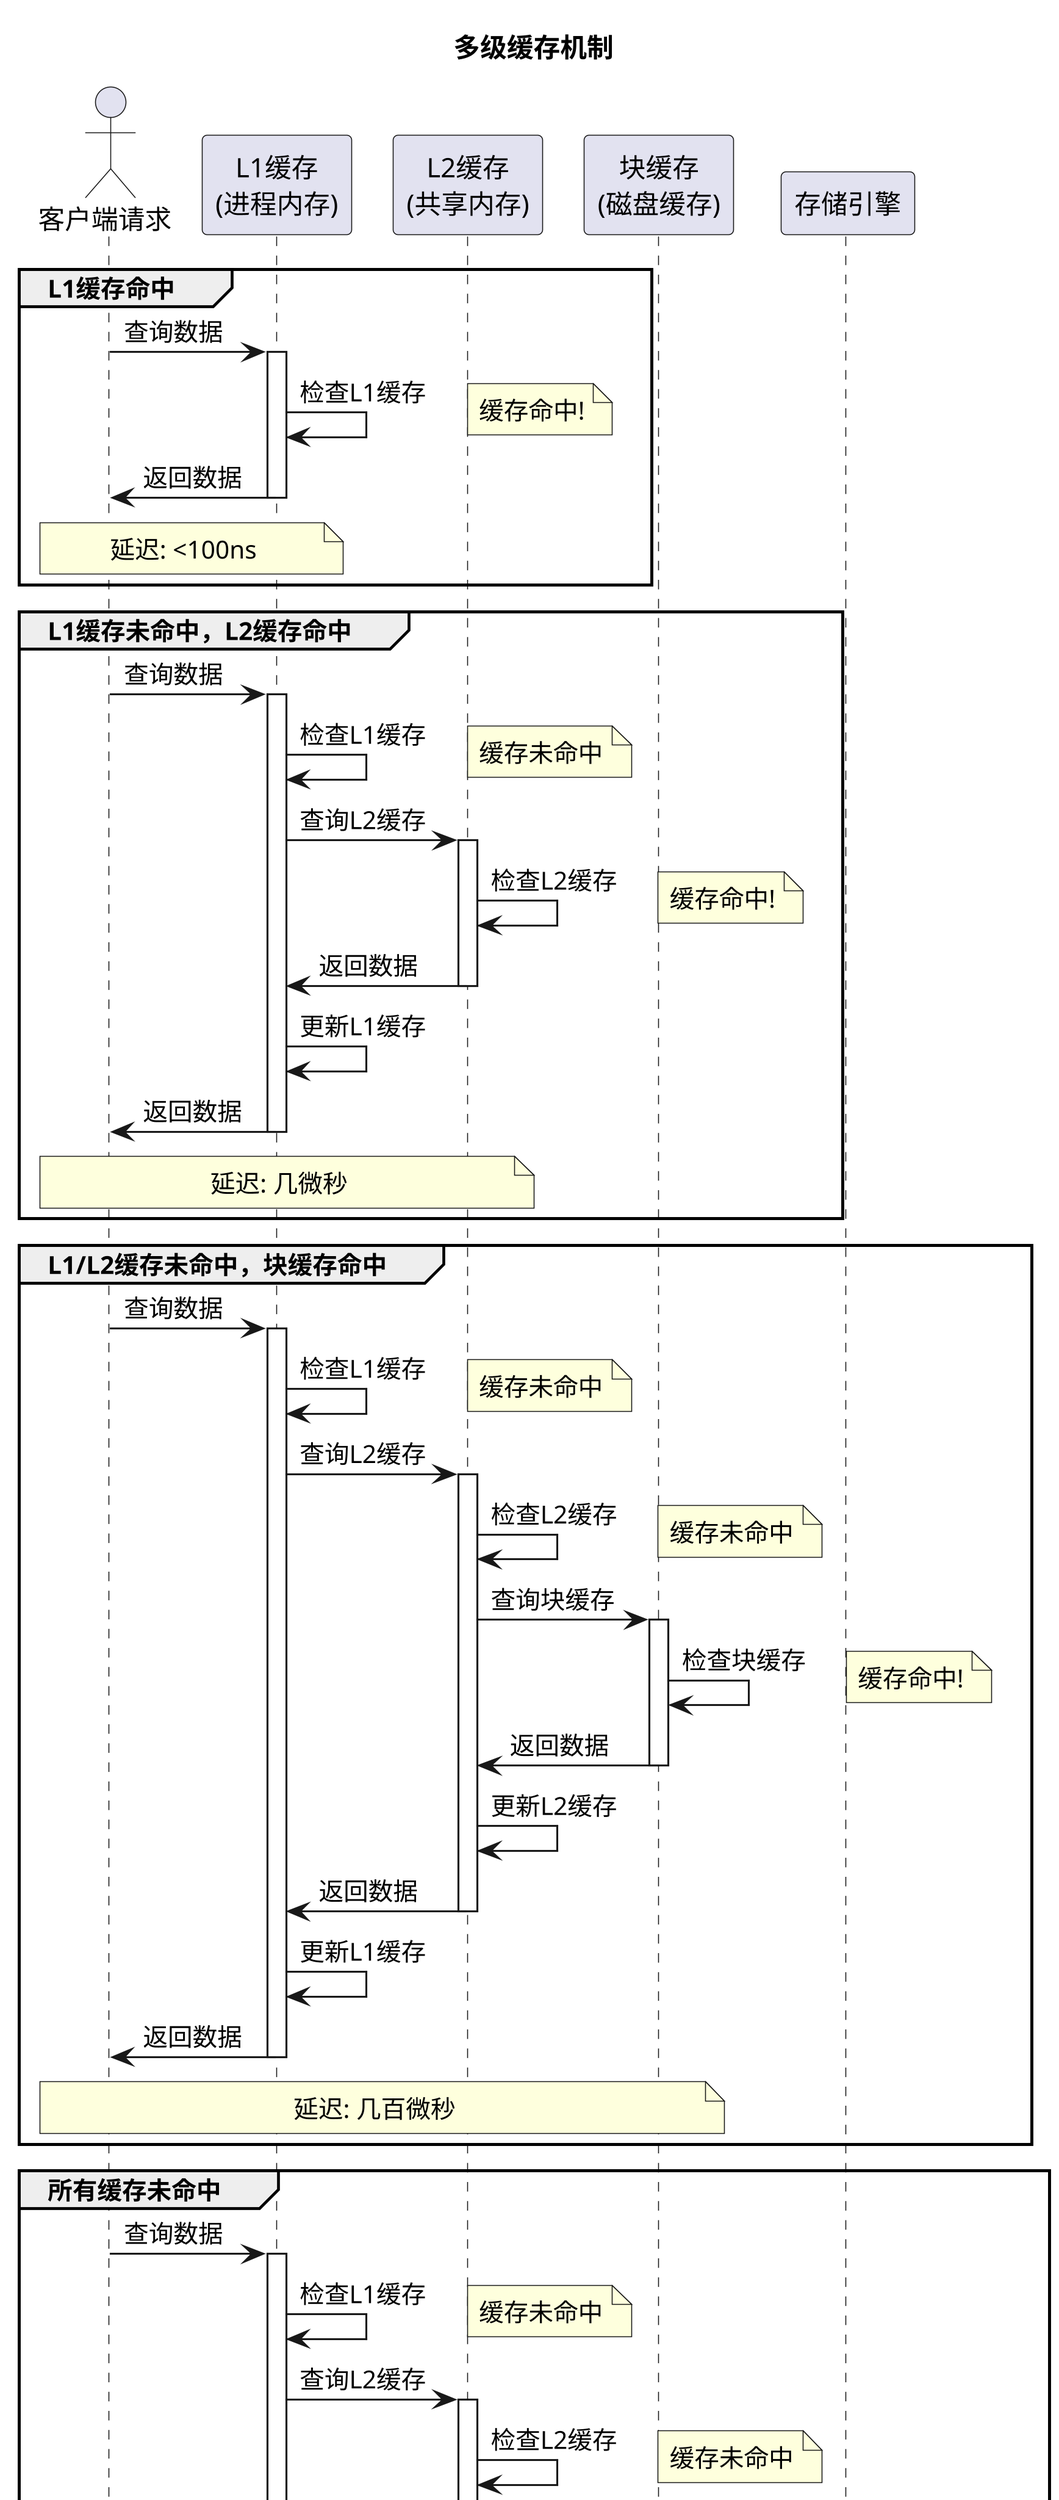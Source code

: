 @startuml multi_level_cache
skinparam dpi 300
skinparam defaultFontName "Microsoft YaHei"

' 标题
title 多级缓存机制

actor "客户端请求" as Client
participant "L1缓存\n(进程内存)" as L1
participant "L2缓存\n(共享内存)" as L2
participant "块缓存\n(磁盘缓存)" as BlockCache
participant "存储引擎" as Storage

' 缓存命中场景
group L1缓存命中
    Client -> L1 : 查询数据
    activate L1
    L1 -> L1 : 检查L1缓存
    note right: 缓存命中!
    L1 -> Client : 返回数据
    deactivate L1
    
    note over Client, L1: 延迟: <100ns
end

' L1缓存未命中但L2命中
group L1缓存未命中，L2缓存命中
    Client -> L1 : 查询数据
    activate L1
    L1 -> L1 : 检查L1缓存
    note right: 缓存未命中
    L1 -> L2 : 查询L2缓存
    activate L2
    L2 -> L2 : 检查L2缓存
    note right: 缓存命中!
    L2 -> L1 : 返回数据
    deactivate L2
    L1 -> L1 : 更新L1缓存
    L1 -> Client : 返回数据
    deactivate L1
    
    note over Client, L2: 延迟: 几微秒
end

' L1和L2都未命中但块缓存命中
group L1/L2缓存未命中，块缓存命中
    Client -> L1 : 查询数据
    activate L1
    L1 -> L1 : 检查L1缓存
    note right: 缓存未命中
    L1 -> L2 : 查询L2缓存
    activate L2
    L2 -> L2 : 检查L2缓存
    note right: 缓存未命中
    L2 -> BlockCache : 查询块缓存
    activate BlockCache
    BlockCache -> BlockCache : 检查块缓存
    note right: 缓存命中!
    BlockCache -> L2 : 返回数据
    deactivate BlockCache
    L2 -> L2 : 更新L2缓存
    L2 -> L1 : 返回数据
    deactivate L2
    L1 -> L1 : 更新L1缓存
    L1 -> Client : 返回数据
    deactivate L1
    
    note over Client, BlockCache: 延迟: 几百微秒
end

' 所有缓存都未命中
group 所有缓存未命中
    Client -> L1 : 查询数据
    activate L1
    L1 -> L1 : 检查L1缓存
    note right: 缓存未命中
    L1 -> L2 : 查询L2缓存
    activate L2
    L2 -> L2 : 检查L2缓存
    note right: 缓存未命中
    L2 -> BlockCache : 查询块缓存
    activate BlockCache
    BlockCache -> BlockCache : 检查块缓存
    note right: 缓存未命中
    BlockCache -> Storage : 从存储读取
    activate Storage
    Storage -> BlockCache : 返回数据
    deactivate Storage
    BlockCache -> BlockCache : 更新块缓存
    BlockCache -> L2 : 返回数据
    deactivate BlockCache
    L2 -> L2 : 更新L2缓存
    L2 -> L1 : 返回数据
    deactivate L2
    L1 -> L1 : 更新L1缓存
    L1 -> Client : 返回数据
    deactivate L1
    
    note over Client, Storage: 延迟: 毫秒级
end

' 替换策略
note right of L1
  L1缓存替换策略:
  - LRU (最近最少使用)
  - 容量通常较小 (几MB~几百MB)
  - 访问速度最快
end note

note right of L2
  L2缓存替换策略:
  - ARC/CLOCK/LFU
  - 容量较大 (几百MB~几GB)
  - 可以在进程间共享
end note

note right of BlockCache
  块缓存替换策略:
  - 可定制替换算法
  - 容量大 (几GB~几十GB)
  - 可以持久化到SSD
end note

@enduml 